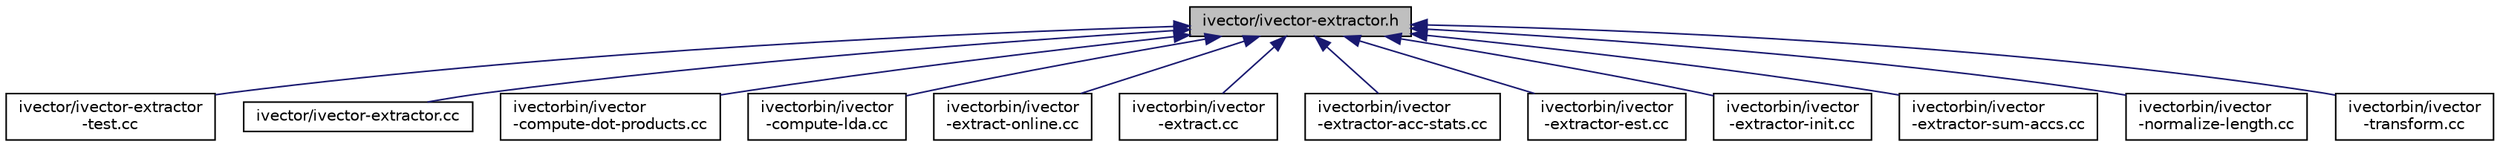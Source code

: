 digraph "ivector/ivector-extractor.h"
{
  edge [fontname="Helvetica",fontsize="10",labelfontname="Helvetica",labelfontsize="10"];
  node [fontname="Helvetica",fontsize="10",shape=record];
  Node82 [label="ivector/ivector-extractor.h",height=0.2,width=0.4,color="black", fillcolor="grey75", style="filled", fontcolor="black"];
  Node82 -> Node83 [dir="back",color="midnightblue",fontsize="10",style="solid",fontname="Helvetica"];
  Node83 [label="ivector/ivector-extractor\l-test.cc",height=0.2,width=0.4,color="black", fillcolor="white", style="filled",URL="$ivector-extractor-test_8cc.html"];
  Node82 -> Node84 [dir="back",color="midnightblue",fontsize="10",style="solid",fontname="Helvetica"];
  Node84 [label="ivector/ivector-extractor.cc",height=0.2,width=0.4,color="black", fillcolor="white", style="filled",URL="$ivector-extractor_8cc.html"];
  Node82 -> Node85 [dir="back",color="midnightblue",fontsize="10",style="solid",fontname="Helvetica"];
  Node85 [label="ivectorbin/ivector\l-compute-dot-products.cc",height=0.2,width=0.4,color="black", fillcolor="white", style="filled",URL="$ivector-compute-dot-products_8cc.html"];
  Node82 -> Node86 [dir="back",color="midnightblue",fontsize="10",style="solid",fontname="Helvetica"];
  Node86 [label="ivectorbin/ivector\l-compute-lda.cc",height=0.2,width=0.4,color="black", fillcolor="white", style="filled",URL="$ivector-compute-lda_8cc.html"];
  Node82 -> Node87 [dir="back",color="midnightblue",fontsize="10",style="solid",fontname="Helvetica"];
  Node87 [label="ivectorbin/ivector\l-extract-online.cc",height=0.2,width=0.4,color="black", fillcolor="white", style="filled",URL="$ivector-extract-online_8cc.html"];
  Node82 -> Node88 [dir="back",color="midnightblue",fontsize="10",style="solid",fontname="Helvetica"];
  Node88 [label="ivectorbin/ivector\l-extract.cc",height=0.2,width=0.4,color="black", fillcolor="white", style="filled",URL="$ivector-extract_8cc.html"];
  Node82 -> Node89 [dir="back",color="midnightblue",fontsize="10",style="solid",fontname="Helvetica"];
  Node89 [label="ivectorbin/ivector\l-extractor-acc-stats.cc",height=0.2,width=0.4,color="black", fillcolor="white", style="filled",URL="$ivector-extractor-acc-stats_8cc.html"];
  Node82 -> Node90 [dir="back",color="midnightblue",fontsize="10",style="solid",fontname="Helvetica"];
  Node90 [label="ivectorbin/ivector\l-extractor-est.cc",height=0.2,width=0.4,color="black", fillcolor="white", style="filled",URL="$ivector-extractor-est_8cc.html"];
  Node82 -> Node91 [dir="back",color="midnightblue",fontsize="10",style="solid",fontname="Helvetica"];
  Node91 [label="ivectorbin/ivector\l-extractor-init.cc",height=0.2,width=0.4,color="black", fillcolor="white", style="filled",URL="$ivector-extractor-init_8cc.html"];
  Node82 -> Node92 [dir="back",color="midnightblue",fontsize="10",style="solid",fontname="Helvetica"];
  Node92 [label="ivectorbin/ivector\l-extractor-sum-accs.cc",height=0.2,width=0.4,color="black", fillcolor="white", style="filled",URL="$ivector-extractor-sum-accs_8cc.html"];
  Node82 -> Node93 [dir="back",color="midnightblue",fontsize="10",style="solid",fontname="Helvetica"];
  Node93 [label="ivectorbin/ivector\l-normalize-length.cc",height=0.2,width=0.4,color="black", fillcolor="white", style="filled",URL="$ivector-normalize-length_8cc.html"];
  Node82 -> Node94 [dir="back",color="midnightblue",fontsize="10",style="solid",fontname="Helvetica"];
  Node94 [label="ivectorbin/ivector\l-transform.cc",height=0.2,width=0.4,color="black", fillcolor="white", style="filled",URL="$ivector-transform_8cc.html"];
}
